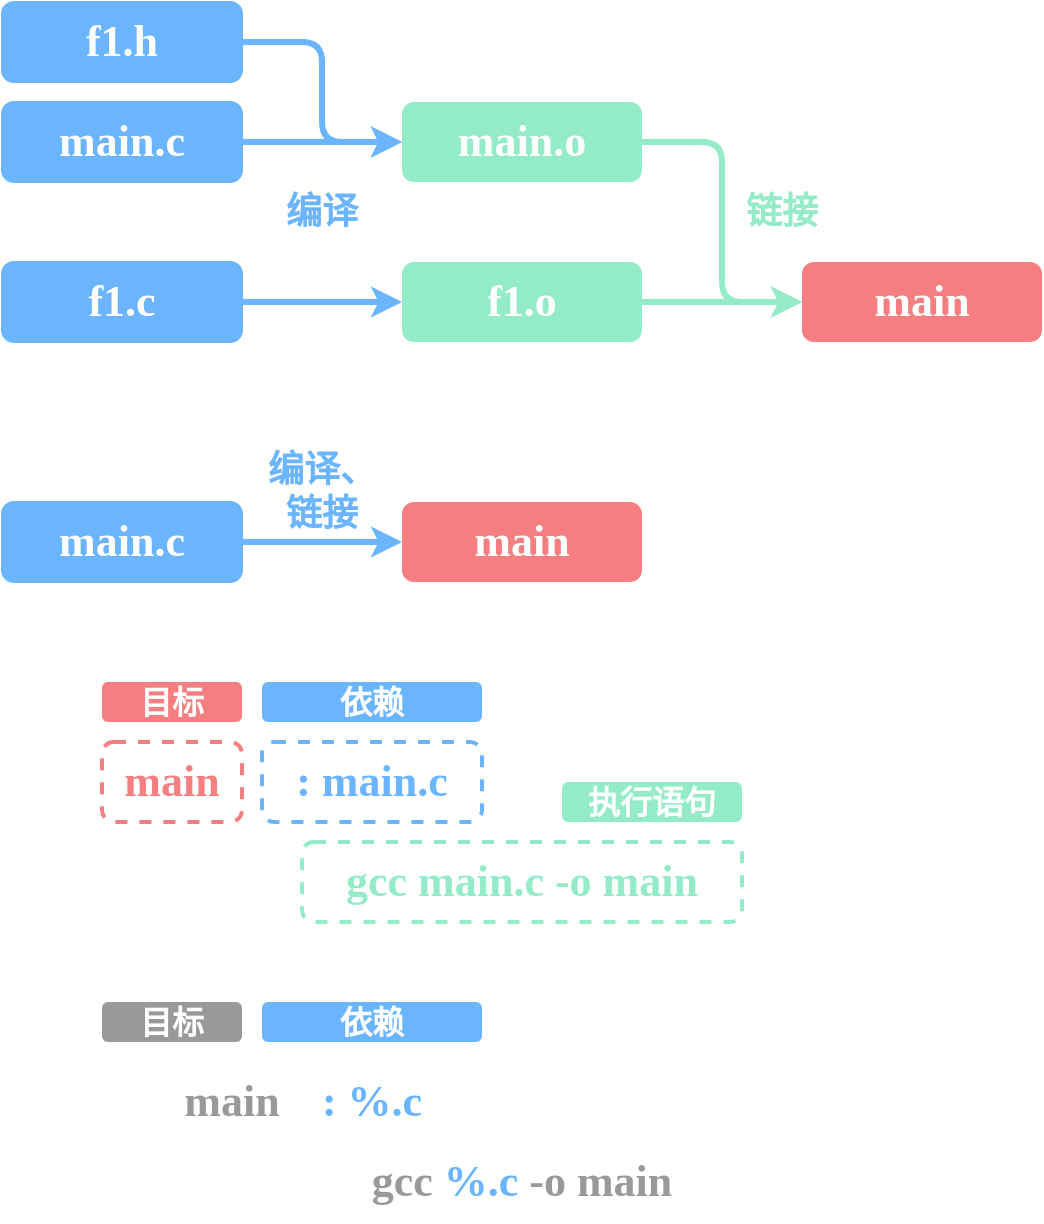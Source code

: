 <mxfile version="20.8.16" type="device"><diagram name="第 1 页" id="FBhuhilKmYYwcZSIrgZr"><mxGraphModel dx="807" dy="465" grid="1" gridSize="10" guides="1" tooltips="1" connect="1" arrows="1" fold="1" page="1" pageScale="1" pageWidth="827" pageHeight="1169" math="0" shadow="0"><root><mxCell id="0"/><mxCell id="1" parent="0"/><mxCell id="dmTh6fYggep_ElsgC0sf-10" style="edgeStyle=orthogonalEdgeStyle;rounded=0;orthogonalLoop=1;jettySize=auto;html=1;exitX=1;exitY=0.5;exitDx=0;exitDy=0;entryX=0;entryY=0.5;entryDx=0;entryDy=0;strokeColor=#6BB5FF;strokeWidth=3;" parent="1" source="dmTh6fYggep_ElsgC0sf-2" target="dmTh6fYggep_ElsgC0sf-7" edge="1"><mxGeometry relative="1" as="geometry"/></mxCell><mxCell id="dmTh6fYggep_ElsgC0sf-2" value="main.c" style="rounded=1;whiteSpace=wrap;html=1;fillColor=#6BB5FF;strokeColor=#6BB5FF;fontStyle=1;fontFamily=Comic Sans MS;fontSize=22;fontColor=#FFFFFF;" parent="1" vertex="1"><mxGeometry x="240" y="240" width="120" height="40" as="geometry"/></mxCell><mxCell id="dmTh6fYggep_ElsgC0sf-14" style="edgeStyle=orthogonalEdgeStyle;rounded=0;orthogonalLoop=1;jettySize=auto;html=1;exitX=1;exitY=0.5;exitDx=0;exitDy=0;entryX=0;entryY=0.5;entryDx=0;entryDy=0;strokeColor=#6BB5FF;strokeWidth=3;" parent="1" source="dmTh6fYggep_ElsgC0sf-6" target="dmTh6fYggep_ElsgC0sf-13" edge="1"><mxGeometry relative="1" as="geometry"/></mxCell><mxCell id="dmTh6fYggep_ElsgC0sf-6" value="f1.c" style="rounded=1;whiteSpace=wrap;html=1;fillColor=#6BB5FF;strokeColor=#6BB5FF;fontStyle=1;fontFamily=Comic Sans MS;fontSize=22;fontColor=#FFFFFF;" parent="1" vertex="1"><mxGeometry x="240" y="320" width="120" height="40" as="geometry"/></mxCell><mxCell id="dmTh6fYggep_ElsgC0sf-17" style="edgeStyle=orthogonalEdgeStyle;rounded=1;orthogonalLoop=1;jettySize=auto;html=1;exitX=1;exitY=0.5;exitDx=0;exitDy=0;entryX=0;entryY=0.5;entryDx=0;entryDy=0;strokeColor=#94EBC8;strokeWidth=3;fontFamily=HYYouYuan;fontSize=18;fontColor=#6BB5FF;" parent="1" source="dmTh6fYggep_ElsgC0sf-7" target="dmTh6fYggep_ElsgC0sf-16" edge="1"><mxGeometry relative="1" as="geometry"/></mxCell><mxCell id="dmTh6fYggep_ElsgC0sf-7" value="main.o" style="rounded=1;whiteSpace=wrap;html=1;fillColor=#94EBC8;strokeColor=none;fontStyle=1;fontFamily=Comic Sans MS;fontSize=22;fontColor=#FFFFFF;" parent="1" vertex="1"><mxGeometry x="440" y="240" width="120" height="40" as="geometry"/></mxCell><mxCell id="dmTh6fYggep_ElsgC0sf-12" style="edgeStyle=orthogonalEdgeStyle;rounded=1;orthogonalLoop=1;jettySize=auto;html=1;exitX=1;exitY=0.5;exitDx=0;exitDy=0;entryX=0;entryY=0.5;entryDx=0;entryDy=0;strokeColor=#6BB5FF;strokeWidth=3;" parent="1" source="dmTh6fYggep_ElsgC0sf-11" target="dmTh6fYggep_ElsgC0sf-7" edge="1"><mxGeometry relative="1" as="geometry"/></mxCell><mxCell id="dmTh6fYggep_ElsgC0sf-11" value="f1.h" style="rounded=1;whiteSpace=wrap;html=1;fillColor=#6BB5FF;strokeColor=#6BB5FF;fontStyle=1;fontFamily=Comic Sans MS;fontSize=22;fontColor=#FFFFFF;" parent="1" vertex="1"><mxGeometry x="240" y="190" width="120" height="40" as="geometry"/></mxCell><mxCell id="dmTh6fYggep_ElsgC0sf-18" style="edgeStyle=orthogonalEdgeStyle;rounded=1;orthogonalLoop=1;jettySize=auto;html=1;exitX=1;exitY=0.5;exitDx=0;exitDy=0;strokeColor=#94EBC8;strokeWidth=3;fontFamily=HYYouYuan;fontSize=18;fontColor=#6BB5FF;" parent="1" source="dmTh6fYggep_ElsgC0sf-13" edge="1"><mxGeometry relative="1" as="geometry"><mxPoint x="640" y="340" as="targetPoint"/></mxGeometry></mxCell><mxCell id="dmTh6fYggep_ElsgC0sf-13" value="f1.o" style="rounded=1;whiteSpace=wrap;html=1;fillColor=#94EBC8;strokeColor=none;fontStyle=1;fontFamily=Comic Sans MS;fontSize=22;fontColor=#FFFFFF;" parent="1" vertex="1"><mxGeometry x="440" y="320" width="120" height="40" as="geometry"/></mxCell><mxCell id="dmTh6fYggep_ElsgC0sf-15" value="编译" style="text;html=1;strokeColor=none;fillColor=none;align=center;verticalAlign=middle;whiteSpace=wrap;rounded=0;fontFamily=HYYouYuan;fontSize=18;fontStyle=1;fontColor=#6BB5FF;" parent="1" vertex="1"><mxGeometry x="370" y="280" width="60" height="30" as="geometry"/></mxCell><mxCell id="dmTh6fYggep_ElsgC0sf-16" value="main" style="rounded=1;whiteSpace=wrap;html=1;fillColor=#F57E80;strokeColor=none;fontStyle=1;fontFamily=Comic Sans MS;fontSize=22;fontColor=#FFFFFF;" parent="1" vertex="1"><mxGeometry x="640" y="320" width="120" height="40" as="geometry"/></mxCell><mxCell id="dmTh6fYggep_ElsgC0sf-19" value="链接" style="text;html=1;strokeColor=none;fillColor=none;align=center;verticalAlign=middle;whiteSpace=wrap;rounded=0;fontFamily=HYYouYuan;fontSize=18;fontStyle=1;fontColor=#94EBC8;" parent="1" vertex="1"><mxGeometry x="600" y="280" width="60" height="30" as="geometry"/></mxCell><mxCell id="dmTh6fYggep_ElsgC0sf-23" style="edgeStyle=orthogonalEdgeStyle;rounded=1;orthogonalLoop=1;jettySize=auto;html=1;exitX=1;exitY=0.5;exitDx=0;exitDy=0;entryX=0;entryY=0.5;entryDx=0;entryDy=0;strokeColor=#6BB5FF;strokeWidth=3;fontFamily=HYYouYuan;fontSize=18;fontColor=#94EBC8;" parent="1" source="dmTh6fYggep_ElsgC0sf-21" target="dmTh6fYggep_ElsgC0sf-22" edge="1"><mxGeometry relative="1" as="geometry"/></mxCell><mxCell id="dmTh6fYggep_ElsgC0sf-21" value="main.c" style="rounded=1;whiteSpace=wrap;html=1;fillColor=#6BB5FF;strokeColor=#6BB5FF;fontStyle=1;fontFamily=Comic Sans MS;fontSize=22;fontColor=#FFFFFF;" parent="1" vertex="1"><mxGeometry x="240" y="440" width="120" height="40" as="geometry"/></mxCell><mxCell id="dmTh6fYggep_ElsgC0sf-22" value="main" style="rounded=1;whiteSpace=wrap;html=1;fillColor=#F57E80;strokeColor=none;fontStyle=1;fontFamily=Comic Sans MS;fontSize=22;fontColor=#FFFFFF;" parent="1" vertex="1"><mxGeometry x="440" y="440" width="120" height="40" as="geometry"/></mxCell><mxCell id="dmTh6fYggep_ElsgC0sf-24" value="编译、链接" style="text;html=1;strokeColor=none;fillColor=none;align=center;verticalAlign=middle;whiteSpace=wrap;rounded=0;fontFamily=HYYouYuan;fontSize=18;fontStyle=1;fontColor=#6BB5FF;" parent="1" vertex="1"><mxGeometry x="370" y="420" width="60" height="30" as="geometry"/></mxCell><mxCell id="dmTh6fYggep_ElsgC0sf-25" value=": main.c" style="rounded=1;whiteSpace=wrap;html=1;fillColor=none;strokeColor=#6BB5FF;fontStyle=1;fontFamily=Comic Sans MS;fontSize=22;fontColor=#6BB5FF;dashed=1;strokeWidth=2;" parent="1" vertex="1"><mxGeometry x="370" y="560" width="110" height="40" as="geometry"/></mxCell><mxCell id="dmTh6fYggep_ElsgC0sf-26" value="main" style="rounded=1;whiteSpace=wrap;html=1;fillColor=none;strokeColor=#F57E80;fontStyle=1;fontFamily=Comic Sans MS;fontSize=22;fontColor=#F57E80;dashed=1;strokeWidth=2;" parent="1" vertex="1"><mxGeometry x="290" y="560" width="70" height="40" as="geometry"/></mxCell><mxCell id="dmTh6fYggep_ElsgC0sf-28" value="gcc main.c -o main" style="rounded=1;whiteSpace=wrap;html=1;fillColor=none;strokeColor=#94EBC8;fontStyle=1;fontFamily=Comic Sans MS;fontSize=22;fontColor=#94EBC8;dashed=1;strokeWidth=2;" parent="1" vertex="1"><mxGeometry x="390" y="610" width="220" height="40" as="geometry"/></mxCell><mxCell id="dmTh6fYggep_ElsgC0sf-31" value="目标" style="text;html=1;strokeColor=none;fillColor=#F57E80;align=center;verticalAlign=middle;whiteSpace=wrap;rounded=1;fontSize=16;fontFamily=HYYouYuan;fontColor=#FFFFFF;fontStyle=1" parent="1" vertex="1"><mxGeometry x="290" y="530" width="70" height="20" as="geometry"/></mxCell><mxCell id="dmTh6fYggep_ElsgC0sf-32" value="依赖" style="text;html=1;strokeColor=none;fillColor=#6BB5FF;align=center;verticalAlign=middle;whiteSpace=wrap;rounded=1;fontSize=16;fontFamily=HYYouYuan;fontColor=#FFFFFF;fontStyle=1" parent="1" vertex="1"><mxGeometry x="370" y="530" width="110" height="20" as="geometry"/></mxCell><mxCell id="dmTh6fYggep_ElsgC0sf-33" value="执行语句" style="text;html=1;strokeColor=none;fillColor=#94EBC8;align=center;verticalAlign=middle;whiteSpace=wrap;rounded=1;fontSize=16;fontFamily=HYYouYuan;fontColor=#FFFFFF;fontStyle=1" parent="1" vertex="1"><mxGeometry x="520" y="580" width="90" height="20" as="geometry"/></mxCell><mxCell id="2RnYh8m3vNNR04iLF3ZO-1" value=": %.c" style="rounded=1;whiteSpace=wrap;html=1;fillColor=none;strokeColor=none;fontStyle=1;fontFamily=Comic Sans MS;fontSize=22;fontColor=#6BB5FF;dashed=1;strokeWidth=2;" vertex="1" parent="1"><mxGeometry x="370" y="720" width="110" height="40" as="geometry"/></mxCell><mxCell id="2RnYh8m3vNNR04iLF3ZO-2" value="main" style="rounded=1;whiteSpace=wrap;html=1;fillColor=none;strokeColor=none;fontStyle=1;fontFamily=Comic Sans MS;fontSize=22;fontColor=#999999;dashed=1;strokeWidth=2;" vertex="1" parent="1"><mxGeometry x="320" y="720" width="70" height="40" as="geometry"/></mxCell><mxCell id="2RnYh8m3vNNR04iLF3ZO-3" value="gcc &lt;font color=&quot;#6bb5ff&quot;&gt;%.c&lt;/font&gt; -o main" style="rounded=1;whiteSpace=wrap;html=1;fillColor=none;strokeColor=none;fontStyle=1;fontFamily=Comic Sans MS;fontSize=22;fontColor=#999999;dashed=1;strokeWidth=2;" vertex="1" parent="1"><mxGeometry x="390" y="760" width="220" height="40" as="geometry"/></mxCell><mxCell id="2RnYh8m3vNNR04iLF3ZO-4" value="目标" style="text;html=1;strokeColor=none;fillColor=#999999;align=center;verticalAlign=middle;whiteSpace=wrap;rounded=1;fontSize=16;fontFamily=HYYouYuan;fontColor=#FFFFFF;fontStyle=1" vertex="1" parent="1"><mxGeometry x="290" y="690" width="70" height="20" as="geometry"/></mxCell><mxCell id="2RnYh8m3vNNR04iLF3ZO-5" value="依赖" style="text;html=1;strokeColor=none;fillColor=#6BB5FF;align=center;verticalAlign=middle;whiteSpace=wrap;rounded=1;fontSize=16;fontFamily=HYYouYuan;fontColor=#FFFFFF;fontStyle=1" vertex="1" parent="1"><mxGeometry x="370" y="690" width="110" height="20" as="geometry"/></mxCell></root></mxGraphModel></diagram></mxfile>